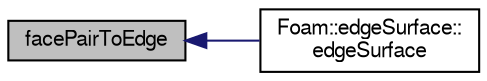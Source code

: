 digraph "facePairToEdge"
{
  bgcolor="transparent";
  edge [fontname="FreeSans",fontsize="10",labelfontname="FreeSans",labelfontsize="10"];
  node [fontname="FreeSans",fontsize="10",shape=record];
  rankdir="LR";
  Node1 [label="facePairToEdge",height=0.2,width=0.4,color="black", fillcolor="grey75", style="filled" fontcolor="black"];
  Node1 -> Node2 [dir="back",color="midnightblue",fontsize="10",style="solid",fontname="FreeSans"];
  Node2 [label="Foam::edgeSurface::\ledgeSurface",height=0.2,width=0.4,color="black",URL="$a00599.html#abe6268d682c2dab294acf2175f47ca38",tooltip="Construct from surface and intersection description. "];
}
